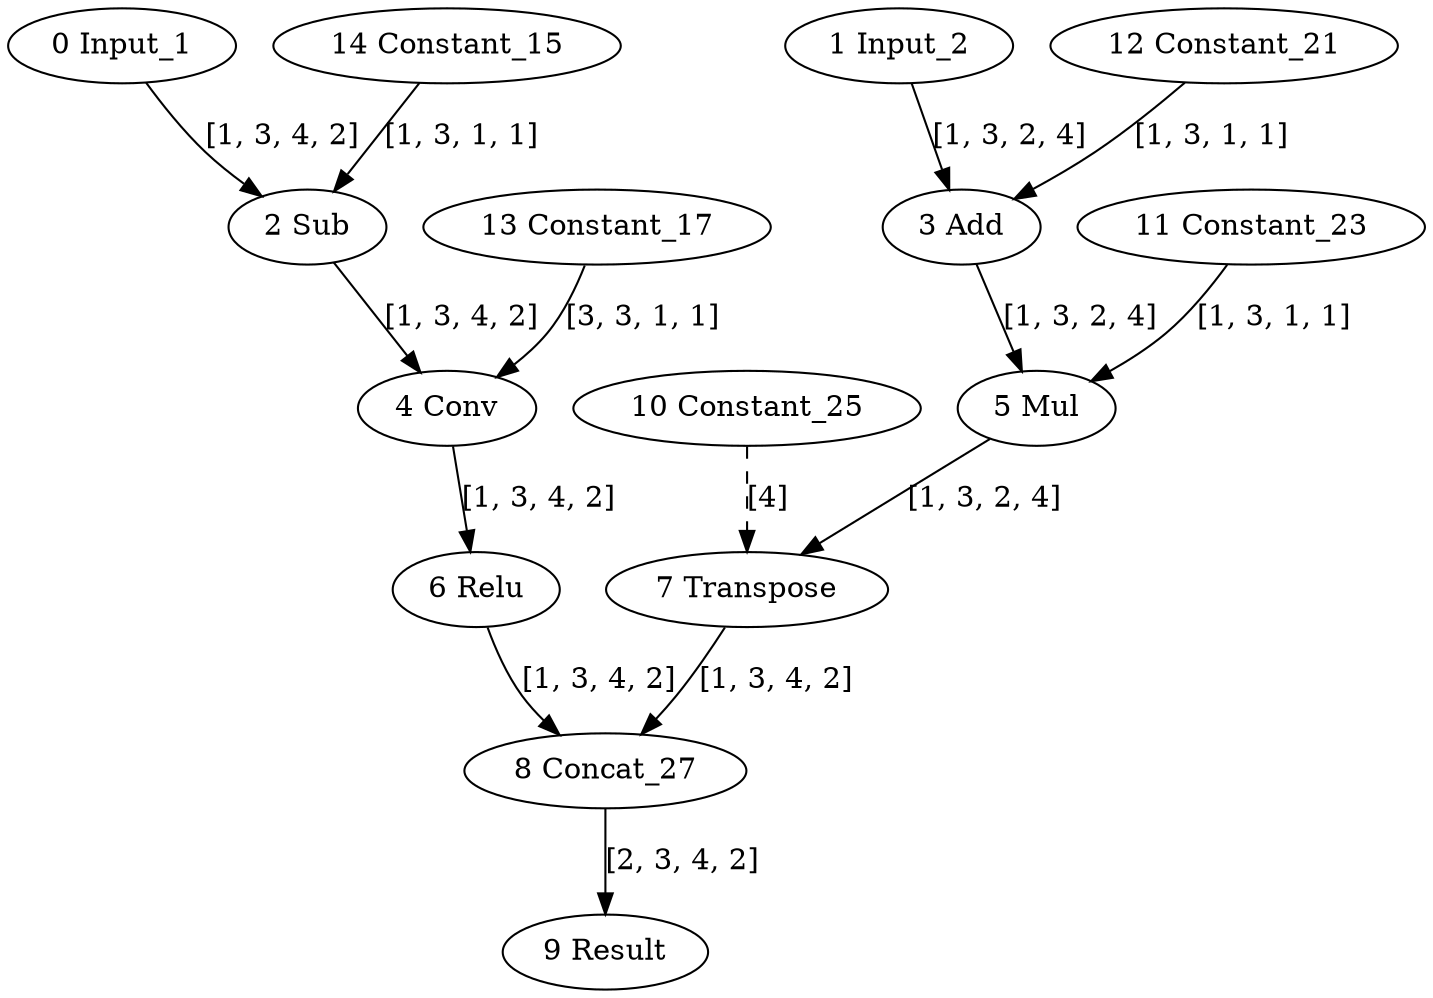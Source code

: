 strict digraph  {
"0 Input_1" [id=0, type=Parameter];
"1 Input_2" [id=1, type=Parameter];
"2 Sub" [id=2, type=Subtract];
"3 Add" [id=3, type=Add];
"4 Conv" [id=4, type=Convolution];
"5 Mul" [id=5, type=Multiply];
"6 Relu" [id=6, type=Relu];
"7 Transpose" [id=7, type=Transpose];
"8 Concat_27" [id=8, type=Concat];
"9 Result" [id=9, type=Result];
"10 Constant_25" [id=10, type=Constant];
"11 Constant_23" [id=11, type=Constant];
"12 Constant_21" [id=12, type=Constant];
"13 Constant_17" [id=13, type=Constant];
"14 Constant_15" [id=14, type=Constant];
"0 Input_1" -> "2 Sub"  [label="[1, 3, 4, 2]", style=solid];
"1 Input_2" -> "3 Add"  [label="[1, 3, 2, 4]", style=solid];
"2 Sub" -> "4 Conv"  [label="[1, 3, 4, 2]", style=solid];
"3 Add" -> "5 Mul"  [label="[1, 3, 2, 4]", style=solid];
"4 Conv" -> "6 Relu"  [label="[1, 3, 4, 2]", style=solid];
"5 Mul" -> "7 Transpose"  [label="[1, 3, 2, 4]", style=solid];
"6 Relu" -> "8 Concat_27"  [label="[1, 3, 4, 2]", style=solid];
"7 Transpose" -> "8 Concat_27"  [label="[1, 3, 4, 2]", style=solid];
"8 Concat_27" -> "9 Result"  [label="[2, 3, 4, 2]", style=solid];
"10 Constant_25" -> "7 Transpose"  [label="[4]", style=dashed];
"11 Constant_23" -> "5 Mul"  [label="[1, 3, 1, 1]", style=solid];
"12 Constant_21" -> "3 Add"  [label="[1, 3, 1, 1]", style=solid];
"13 Constant_17" -> "4 Conv"  [label="[3, 3, 1, 1]", style=solid];
"14 Constant_15" -> "2 Sub"  [label="[1, 3, 1, 1]", style=solid];
}
